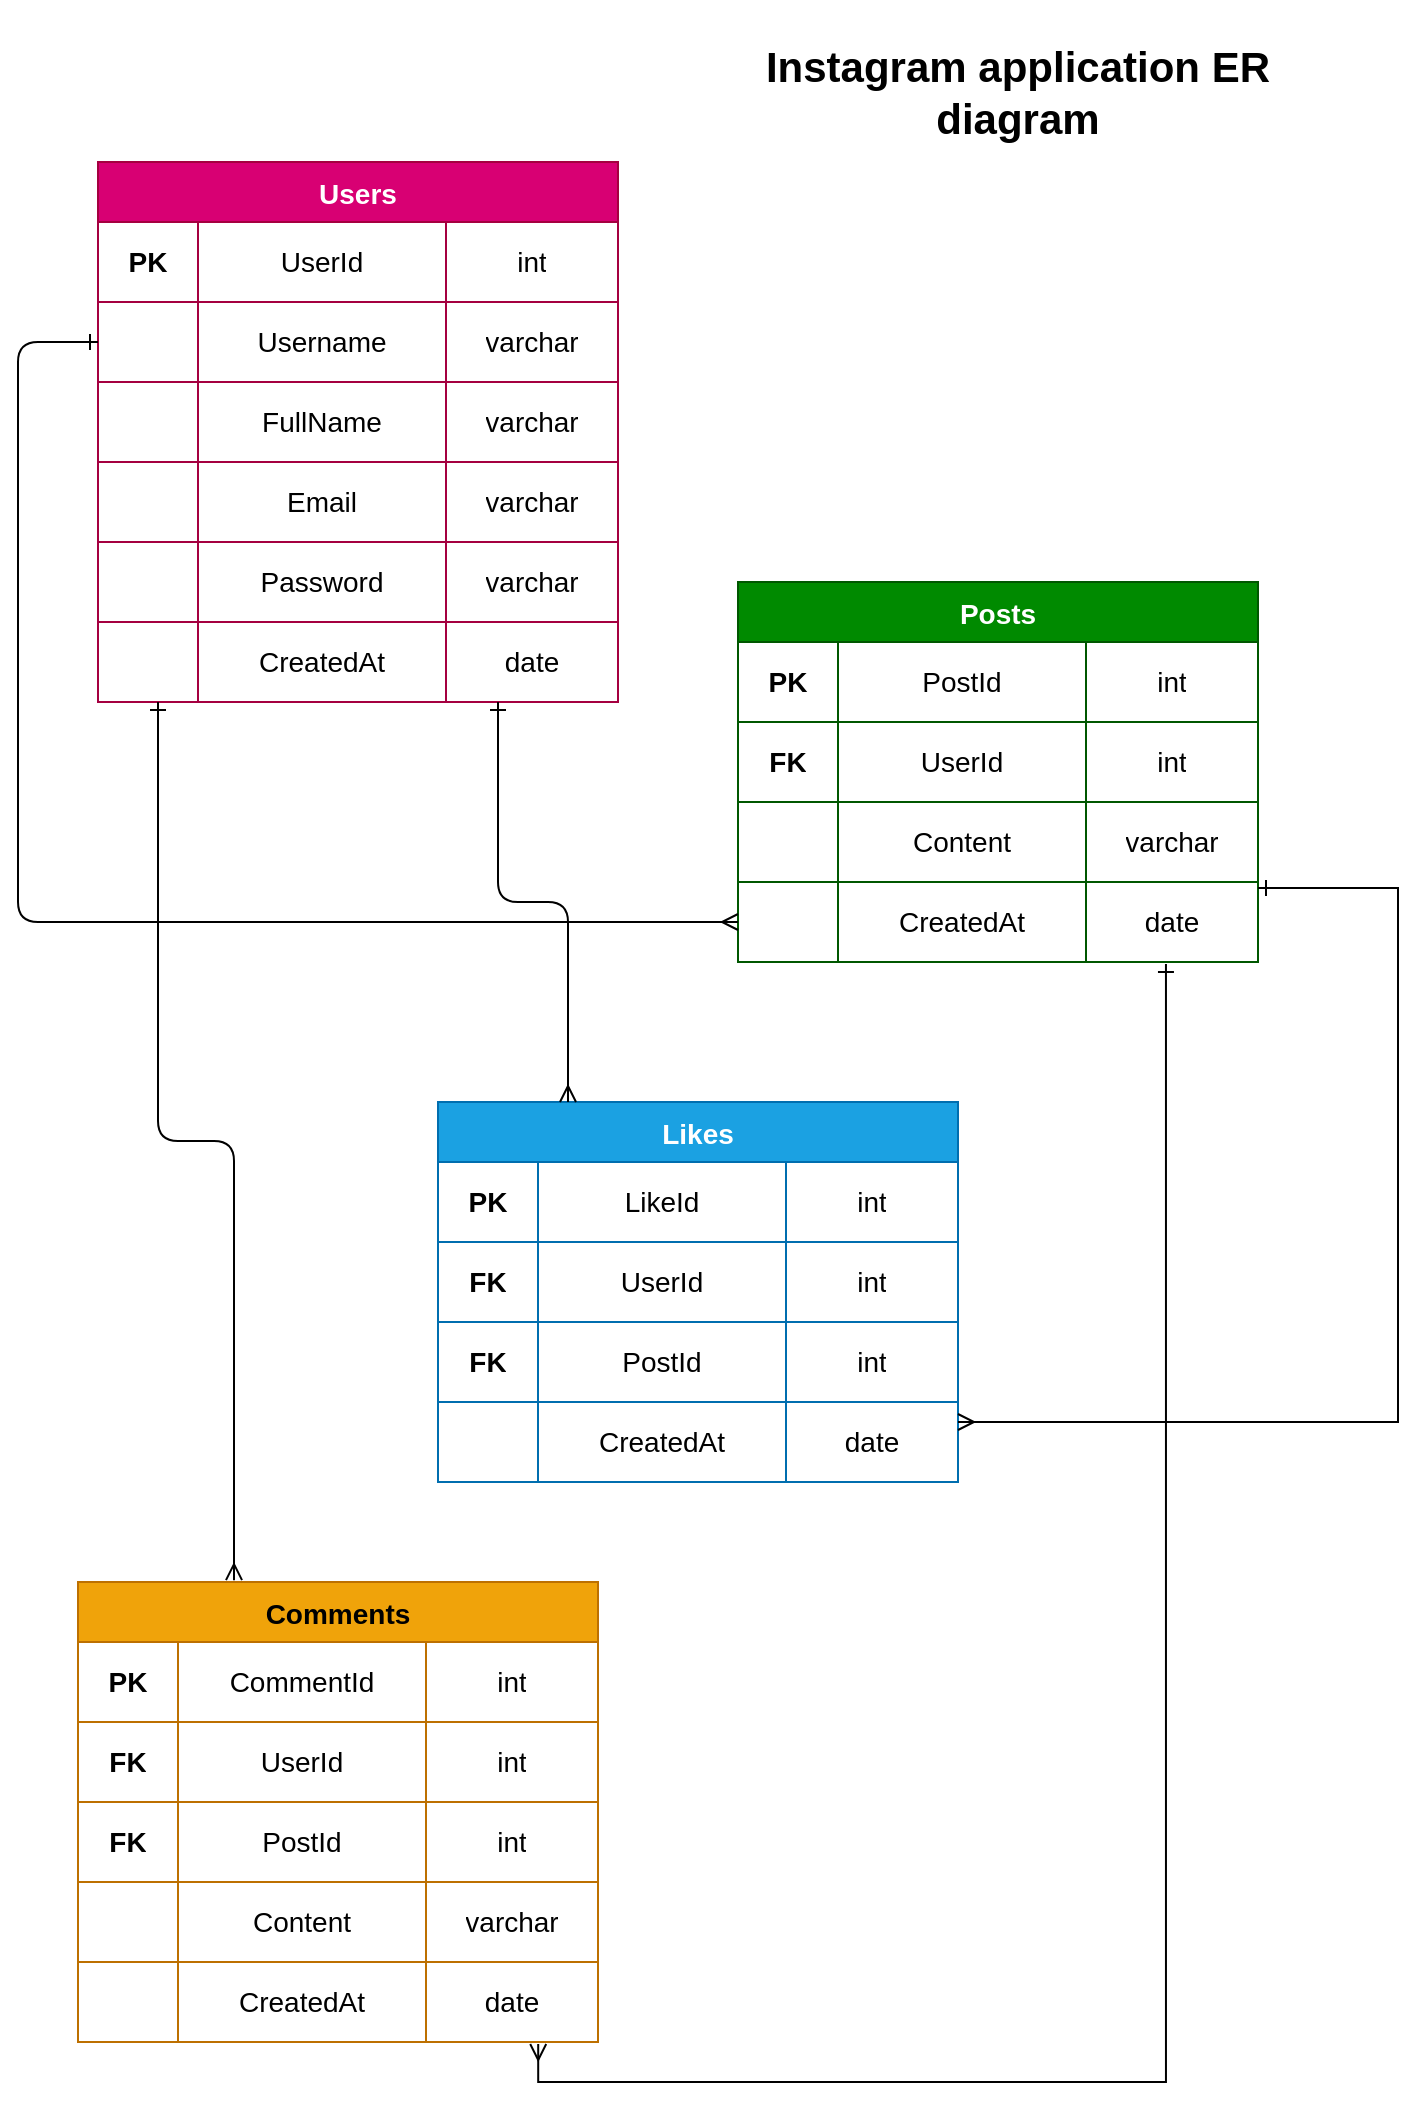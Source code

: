 <mxfile version="26.0.4">
  <diagram name="Page-1" id="4Q_3Aa5NBEJG-y1glvs3">
    <mxGraphModel dx="2074" dy="1078" grid="1" gridSize="10" guides="1" tooltips="1" connect="1" arrows="1" fold="1" page="1" pageScale="1" pageWidth="850" pageHeight="1100" math="0" shadow="0">
      <root>
        <mxCell id="0" />
        <mxCell id="1" parent="0" />
        <mxCell id="B08LlKFRKd5oIJiM5cSy-2" value="Users" style="shape=table;startSize=30;container=1;collapsible=0;childLayout=tableLayout;strokeColor=#A50040;fontSize=14;fontStyle=1;fillColor=#d80073;fontColor=#ffffff;" parent="1" vertex="1">
          <mxGeometry x="150" y="120" width="260" height="270" as="geometry" />
        </mxCell>
        <mxCell id="B08LlKFRKd5oIJiM5cSy-3" value="" style="shape=tableRow;horizontal=0;startSize=0;swimlaneHead=0;swimlaneBody=0;strokeColor=inherit;top=0;left=0;bottom=0;right=0;collapsible=0;dropTarget=0;fillColor=none;points=[[0,0.5],[1,0.5]];portConstraint=eastwest;fontSize=16;" parent="B08LlKFRKd5oIJiM5cSy-2" vertex="1">
          <mxGeometry y="30" width="260" height="40" as="geometry" />
        </mxCell>
        <mxCell id="B08LlKFRKd5oIJiM5cSy-4" value="PK" style="shape=partialRectangle;html=1;whiteSpace=wrap;connectable=0;strokeColor=inherit;overflow=hidden;fillColor=none;top=0;left=0;bottom=0;right=0;pointerEvents=1;fontSize=14;fontStyle=1" parent="B08LlKFRKd5oIJiM5cSy-3" vertex="1">
          <mxGeometry width="50" height="40" as="geometry">
            <mxRectangle width="50" height="40" as="alternateBounds" />
          </mxGeometry>
        </mxCell>
        <mxCell id="B08LlKFRKd5oIJiM5cSy-5" value="UserId" style="shape=partialRectangle;html=1;whiteSpace=wrap;connectable=0;strokeColor=inherit;overflow=hidden;fillColor=none;top=0;left=0;bottom=0;right=0;pointerEvents=1;fontSize=14;" parent="B08LlKFRKd5oIJiM5cSy-3" vertex="1">
          <mxGeometry x="50" width="124" height="40" as="geometry">
            <mxRectangle width="124" height="40" as="alternateBounds" />
          </mxGeometry>
        </mxCell>
        <mxCell id="B08LlKFRKd5oIJiM5cSy-6" value="int" style="shape=partialRectangle;html=1;whiteSpace=wrap;connectable=0;strokeColor=inherit;overflow=hidden;fillColor=none;top=0;left=0;bottom=0;right=0;pointerEvents=1;fontSize=14;" parent="B08LlKFRKd5oIJiM5cSy-3" vertex="1">
          <mxGeometry x="174" width="86" height="40" as="geometry">
            <mxRectangle width="86" height="40" as="alternateBounds" />
          </mxGeometry>
        </mxCell>
        <mxCell id="B08LlKFRKd5oIJiM5cSy-7" value="" style="shape=tableRow;horizontal=0;startSize=0;swimlaneHead=0;swimlaneBody=0;strokeColor=inherit;top=0;left=0;bottom=0;right=0;collapsible=0;dropTarget=0;fillColor=none;points=[[0,0.5],[1,0.5]];portConstraint=eastwest;fontSize=16;" parent="B08LlKFRKd5oIJiM5cSy-2" vertex="1">
          <mxGeometry y="70" width="260" height="40" as="geometry" />
        </mxCell>
        <mxCell id="B08LlKFRKd5oIJiM5cSy-8" value="" style="shape=partialRectangle;html=1;whiteSpace=wrap;connectable=0;strokeColor=inherit;overflow=hidden;fillColor=none;top=0;left=0;bottom=0;right=0;pointerEvents=1;fontSize=16;" parent="B08LlKFRKd5oIJiM5cSy-7" vertex="1">
          <mxGeometry width="50" height="40" as="geometry">
            <mxRectangle width="50" height="40" as="alternateBounds" />
          </mxGeometry>
        </mxCell>
        <mxCell id="B08LlKFRKd5oIJiM5cSy-9" value="Username" style="shape=partialRectangle;html=1;whiteSpace=wrap;connectable=0;strokeColor=inherit;overflow=hidden;fillColor=none;top=0;left=0;bottom=0;right=0;pointerEvents=1;fontSize=14;" parent="B08LlKFRKd5oIJiM5cSy-7" vertex="1">
          <mxGeometry x="50" width="124" height="40" as="geometry">
            <mxRectangle width="124" height="40" as="alternateBounds" />
          </mxGeometry>
        </mxCell>
        <mxCell id="B08LlKFRKd5oIJiM5cSy-10" value="varchar" style="shape=partialRectangle;html=1;whiteSpace=wrap;connectable=0;strokeColor=inherit;overflow=hidden;fillColor=none;top=0;left=0;bottom=0;right=0;pointerEvents=1;fontSize=14;" parent="B08LlKFRKd5oIJiM5cSy-7" vertex="1">
          <mxGeometry x="174" width="86" height="40" as="geometry">
            <mxRectangle width="86" height="40" as="alternateBounds" />
          </mxGeometry>
        </mxCell>
        <mxCell id="B08LlKFRKd5oIJiM5cSy-11" value="" style="shape=tableRow;horizontal=0;startSize=0;swimlaneHead=0;swimlaneBody=0;strokeColor=inherit;top=0;left=0;bottom=0;right=0;collapsible=0;dropTarget=0;fillColor=none;points=[[0,0.5],[1,0.5]];portConstraint=eastwest;fontSize=16;" parent="B08LlKFRKd5oIJiM5cSy-2" vertex="1">
          <mxGeometry y="110" width="260" height="40" as="geometry" />
        </mxCell>
        <mxCell id="B08LlKFRKd5oIJiM5cSy-12" value="" style="shape=partialRectangle;html=1;whiteSpace=wrap;connectable=0;strokeColor=inherit;overflow=hidden;fillColor=none;top=0;left=0;bottom=0;right=0;pointerEvents=1;fontSize=16;" parent="B08LlKFRKd5oIJiM5cSy-11" vertex="1">
          <mxGeometry width="50" height="40" as="geometry">
            <mxRectangle width="50" height="40" as="alternateBounds" />
          </mxGeometry>
        </mxCell>
        <mxCell id="B08LlKFRKd5oIJiM5cSy-13" value="FullName" style="shape=partialRectangle;html=1;whiteSpace=wrap;connectable=0;strokeColor=inherit;overflow=hidden;fillColor=none;top=0;left=0;bottom=0;right=0;pointerEvents=1;fontSize=14;" parent="B08LlKFRKd5oIJiM5cSy-11" vertex="1">
          <mxGeometry x="50" width="124" height="40" as="geometry">
            <mxRectangle width="124" height="40" as="alternateBounds" />
          </mxGeometry>
        </mxCell>
        <mxCell id="B08LlKFRKd5oIJiM5cSy-14" value="varchar" style="shape=partialRectangle;html=1;whiteSpace=wrap;connectable=0;strokeColor=inherit;overflow=hidden;fillColor=none;top=0;left=0;bottom=0;right=0;pointerEvents=1;fontSize=14;" parent="B08LlKFRKd5oIJiM5cSy-11" vertex="1">
          <mxGeometry x="174" width="86" height="40" as="geometry">
            <mxRectangle width="86" height="40" as="alternateBounds" />
          </mxGeometry>
        </mxCell>
        <mxCell id="zd9VvQjgRU6MTUHQCWl1-18" style="shape=tableRow;horizontal=0;startSize=0;swimlaneHead=0;swimlaneBody=0;strokeColor=inherit;top=0;left=0;bottom=0;right=0;collapsible=0;dropTarget=0;fillColor=none;points=[[0,0.5],[1,0.5]];portConstraint=eastwest;fontSize=16;" vertex="1" parent="B08LlKFRKd5oIJiM5cSy-2">
          <mxGeometry y="150" width="260" height="40" as="geometry" />
        </mxCell>
        <mxCell id="zd9VvQjgRU6MTUHQCWl1-19" style="shape=partialRectangle;html=1;whiteSpace=wrap;connectable=0;strokeColor=inherit;overflow=hidden;fillColor=none;top=0;left=0;bottom=0;right=0;pointerEvents=1;fontSize=16;" vertex="1" parent="zd9VvQjgRU6MTUHQCWl1-18">
          <mxGeometry width="50" height="40" as="geometry">
            <mxRectangle width="50" height="40" as="alternateBounds" />
          </mxGeometry>
        </mxCell>
        <mxCell id="zd9VvQjgRU6MTUHQCWl1-20" value="Email" style="shape=partialRectangle;html=1;whiteSpace=wrap;connectable=0;strokeColor=inherit;overflow=hidden;fillColor=none;top=0;left=0;bottom=0;right=0;pointerEvents=1;fontSize=14;" vertex="1" parent="zd9VvQjgRU6MTUHQCWl1-18">
          <mxGeometry x="50" width="124" height="40" as="geometry">
            <mxRectangle width="124" height="40" as="alternateBounds" />
          </mxGeometry>
        </mxCell>
        <mxCell id="zd9VvQjgRU6MTUHQCWl1-21" value="varchar" style="shape=partialRectangle;html=1;whiteSpace=wrap;connectable=0;strokeColor=inherit;overflow=hidden;fillColor=none;top=0;left=0;bottom=0;right=0;pointerEvents=1;fontSize=14;" vertex="1" parent="zd9VvQjgRU6MTUHQCWl1-18">
          <mxGeometry x="174" width="86" height="40" as="geometry">
            <mxRectangle width="86" height="40" as="alternateBounds" />
          </mxGeometry>
        </mxCell>
        <mxCell id="zd9VvQjgRU6MTUHQCWl1-22" style="shape=tableRow;horizontal=0;startSize=0;swimlaneHead=0;swimlaneBody=0;strokeColor=inherit;top=0;left=0;bottom=0;right=0;collapsible=0;dropTarget=0;fillColor=none;points=[[0,0.5],[1,0.5]];portConstraint=eastwest;fontSize=16;" vertex="1" parent="B08LlKFRKd5oIJiM5cSy-2">
          <mxGeometry y="190" width="260" height="40" as="geometry" />
        </mxCell>
        <mxCell id="zd9VvQjgRU6MTUHQCWl1-23" style="shape=partialRectangle;html=1;whiteSpace=wrap;connectable=0;strokeColor=inherit;overflow=hidden;fillColor=none;top=0;left=0;bottom=0;right=0;pointerEvents=1;fontSize=16;" vertex="1" parent="zd9VvQjgRU6MTUHQCWl1-22">
          <mxGeometry width="50" height="40" as="geometry">
            <mxRectangle width="50" height="40" as="alternateBounds" />
          </mxGeometry>
        </mxCell>
        <mxCell id="zd9VvQjgRU6MTUHQCWl1-24" value="Password" style="shape=partialRectangle;html=1;whiteSpace=wrap;connectable=0;strokeColor=inherit;overflow=hidden;fillColor=none;top=0;left=0;bottom=0;right=0;pointerEvents=1;fontSize=14;" vertex="1" parent="zd9VvQjgRU6MTUHQCWl1-22">
          <mxGeometry x="50" width="124" height="40" as="geometry">
            <mxRectangle width="124" height="40" as="alternateBounds" />
          </mxGeometry>
        </mxCell>
        <mxCell id="zd9VvQjgRU6MTUHQCWl1-25" value="varchar" style="shape=partialRectangle;html=1;whiteSpace=wrap;connectable=0;strokeColor=inherit;overflow=hidden;fillColor=none;top=0;left=0;bottom=0;right=0;pointerEvents=1;fontSize=14;" vertex="1" parent="zd9VvQjgRU6MTUHQCWl1-22">
          <mxGeometry x="174" width="86" height="40" as="geometry">
            <mxRectangle width="86" height="40" as="alternateBounds" />
          </mxGeometry>
        </mxCell>
        <mxCell id="zd9VvQjgRU6MTUHQCWl1-35" style="shape=tableRow;horizontal=0;startSize=0;swimlaneHead=0;swimlaneBody=0;strokeColor=inherit;top=0;left=0;bottom=0;right=0;collapsible=0;dropTarget=0;fillColor=none;points=[[0,0.5],[1,0.5]];portConstraint=eastwest;fontSize=16;" vertex="1" parent="B08LlKFRKd5oIJiM5cSy-2">
          <mxGeometry y="230" width="260" height="40" as="geometry" />
        </mxCell>
        <mxCell id="zd9VvQjgRU6MTUHQCWl1-36" value="" style="shape=partialRectangle;html=1;whiteSpace=wrap;connectable=0;strokeColor=inherit;overflow=hidden;fillColor=none;top=0;left=0;bottom=0;right=0;pointerEvents=1;fontSize=16;" vertex="1" parent="zd9VvQjgRU6MTUHQCWl1-35">
          <mxGeometry width="50" height="40" as="geometry">
            <mxRectangle width="50" height="40" as="alternateBounds" />
          </mxGeometry>
        </mxCell>
        <mxCell id="zd9VvQjgRU6MTUHQCWl1-37" value="CreatedAt" style="shape=partialRectangle;html=1;whiteSpace=wrap;connectable=0;strokeColor=inherit;overflow=hidden;fillColor=none;top=0;left=0;bottom=0;right=0;pointerEvents=1;fontSize=14;" vertex="1" parent="zd9VvQjgRU6MTUHQCWl1-35">
          <mxGeometry x="50" width="124" height="40" as="geometry">
            <mxRectangle width="124" height="40" as="alternateBounds" />
          </mxGeometry>
        </mxCell>
        <mxCell id="zd9VvQjgRU6MTUHQCWl1-38" value="date" style="shape=partialRectangle;html=1;whiteSpace=wrap;connectable=0;strokeColor=inherit;overflow=hidden;fillColor=none;top=0;left=0;bottom=0;right=0;pointerEvents=1;fontSize=14;" vertex="1" parent="zd9VvQjgRU6MTUHQCWl1-35">
          <mxGeometry x="174" width="86" height="40" as="geometry">
            <mxRectangle width="86" height="40" as="alternateBounds" />
          </mxGeometry>
        </mxCell>
        <mxCell id="B08LlKFRKd5oIJiM5cSy-15" value="Posts" style="shape=table;startSize=30;container=1;collapsible=0;childLayout=tableLayout;strokeColor=#005700;fontSize=14;fontStyle=1;fillColor=#008a00;fontColor=#ffffff;" parent="1" vertex="1">
          <mxGeometry x="470" y="330" width="260" height="190" as="geometry" />
        </mxCell>
        <mxCell id="B08LlKFRKd5oIJiM5cSy-16" value="" style="shape=tableRow;horizontal=0;startSize=0;swimlaneHead=0;swimlaneBody=0;strokeColor=inherit;top=0;left=0;bottom=0;right=0;collapsible=0;dropTarget=0;fillColor=none;points=[[0,0.5],[1,0.5]];portConstraint=eastwest;fontSize=16;" parent="B08LlKFRKd5oIJiM5cSy-15" vertex="1">
          <mxGeometry y="30" width="260" height="40" as="geometry" />
        </mxCell>
        <mxCell id="B08LlKFRKd5oIJiM5cSy-17" value="PK" style="shape=partialRectangle;html=1;whiteSpace=wrap;connectable=0;strokeColor=inherit;overflow=hidden;fillColor=none;top=0;left=0;bottom=0;right=0;pointerEvents=1;fontSize=14;fontStyle=1" parent="B08LlKFRKd5oIJiM5cSy-16" vertex="1">
          <mxGeometry width="50" height="40" as="geometry">
            <mxRectangle width="50" height="40" as="alternateBounds" />
          </mxGeometry>
        </mxCell>
        <mxCell id="B08LlKFRKd5oIJiM5cSy-18" value="PostId" style="shape=partialRectangle;html=1;whiteSpace=wrap;connectable=0;strokeColor=inherit;overflow=hidden;fillColor=none;top=0;left=0;bottom=0;right=0;pointerEvents=1;fontSize=14;" parent="B08LlKFRKd5oIJiM5cSy-16" vertex="1">
          <mxGeometry x="50" width="124" height="40" as="geometry">
            <mxRectangle width="124" height="40" as="alternateBounds" />
          </mxGeometry>
        </mxCell>
        <mxCell id="B08LlKFRKd5oIJiM5cSy-19" value="int" style="shape=partialRectangle;html=1;whiteSpace=wrap;connectable=0;strokeColor=inherit;overflow=hidden;fillColor=none;top=0;left=0;bottom=0;right=0;pointerEvents=1;fontSize=14;" parent="B08LlKFRKd5oIJiM5cSy-16" vertex="1">
          <mxGeometry x="174" width="86" height="40" as="geometry">
            <mxRectangle width="86" height="40" as="alternateBounds" />
          </mxGeometry>
        </mxCell>
        <mxCell id="B08LlKFRKd5oIJiM5cSy-20" value="" style="shape=tableRow;horizontal=0;startSize=0;swimlaneHead=0;swimlaneBody=0;strokeColor=inherit;top=0;left=0;bottom=0;right=0;collapsible=0;dropTarget=0;fillColor=none;points=[[0,0.5],[1,0.5]];portConstraint=eastwest;fontSize=16;" parent="B08LlKFRKd5oIJiM5cSy-15" vertex="1">
          <mxGeometry y="70" width="260" height="40" as="geometry" />
        </mxCell>
        <mxCell id="B08LlKFRKd5oIJiM5cSy-21" value="FK" style="shape=partialRectangle;html=1;whiteSpace=wrap;connectable=0;strokeColor=inherit;overflow=hidden;fillColor=none;top=0;left=0;bottom=0;right=0;pointerEvents=1;fontSize=14;fontStyle=1" parent="B08LlKFRKd5oIJiM5cSy-20" vertex="1">
          <mxGeometry width="50" height="40" as="geometry">
            <mxRectangle width="50" height="40" as="alternateBounds" />
          </mxGeometry>
        </mxCell>
        <mxCell id="B08LlKFRKd5oIJiM5cSy-22" value="UserId" style="shape=partialRectangle;html=1;whiteSpace=wrap;connectable=0;strokeColor=inherit;overflow=hidden;fillColor=none;top=0;left=0;bottom=0;right=0;pointerEvents=1;fontSize=14;" parent="B08LlKFRKd5oIJiM5cSy-20" vertex="1">
          <mxGeometry x="50" width="124" height="40" as="geometry">
            <mxRectangle width="124" height="40" as="alternateBounds" />
          </mxGeometry>
        </mxCell>
        <mxCell id="B08LlKFRKd5oIJiM5cSy-23" value="int" style="shape=partialRectangle;html=1;whiteSpace=wrap;connectable=0;strokeColor=inherit;overflow=hidden;fillColor=none;top=0;left=0;bottom=0;right=0;pointerEvents=1;fontSize=14;" parent="B08LlKFRKd5oIJiM5cSy-20" vertex="1">
          <mxGeometry x="174" width="86" height="40" as="geometry">
            <mxRectangle width="86" height="40" as="alternateBounds" />
          </mxGeometry>
        </mxCell>
        <mxCell id="B08LlKFRKd5oIJiM5cSy-24" value="" style="shape=tableRow;horizontal=0;startSize=0;swimlaneHead=0;swimlaneBody=0;strokeColor=inherit;top=0;left=0;bottom=0;right=0;collapsible=0;dropTarget=0;fillColor=none;points=[[0,0.5],[1,0.5]];portConstraint=eastwest;fontSize=16;" parent="B08LlKFRKd5oIJiM5cSy-15" vertex="1">
          <mxGeometry y="110" width="260" height="40" as="geometry" />
        </mxCell>
        <mxCell id="B08LlKFRKd5oIJiM5cSy-25" value="" style="shape=partialRectangle;html=1;whiteSpace=wrap;connectable=0;strokeColor=inherit;overflow=hidden;fillColor=none;top=0;left=0;bottom=0;right=0;pointerEvents=1;fontSize=16;" parent="B08LlKFRKd5oIJiM5cSy-24" vertex="1">
          <mxGeometry width="50" height="40" as="geometry">
            <mxRectangle width="50" height="40" as="alternateBounds" />
          </mxGeometry>
        </mxCell>
        <mxCell id="B08LlKFRKd5oIJiM5cSy-26" value="Content" style="shape=partialRectangle;html=1;whiteSpace=wrap;connectable=0;strokeColor=inherit;overflow=hidden;fillColor=none;top=0;left=0;bottom=0;right=0;pointerEvents=1;fontSize=14;" parent="B08LlKFRKd5oIJiM5cSy-24" vertex="1">
          <mxGeometry x="50" width="124" height="40" as="geometry">
            <mxRectangle width="124" height="40" as="alternateBounds" />
          </mxGeometry>
        </mxCell>
        <mxCell id="B08LlKFRKd5oIJiM5cSy-27" value="varchar" style="shape=partialRectangle;html=1;whiteSpace=wrap;connectable=0;strokeColor=inherit;overflow=hidden;fillColor=none;top=0;left=0;bottom=0;right=0;pointerEvents=1;fontSize=14;" parent="B08LlKFRKd5oIJiM5cSy-24" vertex="1">
          <mxGeometry x="174" width="86" height="40" as="geometry">
            <mxRectangle width="86" height="40" as="alternateBounds" />
          </mxGeometry>
        </mxCell>
        <mxCell id="B08LlKFRKd5oIJiM5cSy-28" style="shape=tableRow;horizontal=0;startSize=0;swimlaneHead=0;swimlaneBody=0;strokeColor=inherit;top=0;left=0;bottom=0;right=0;collapsible=0;dropTarget=0;fillColor=none;points=[[0,0.5],[1,0.5]];portConstraint=eastwest;fontSize=16;" parent="B08LlKFRKd5oIJiM5cSy-15" vertex="1">
          <mxGeometry y="150" width="260" height="40" as="geometry" />
        </mxCell>
        <mxCell id="B08LlKFRKd5oIJiM5cSy-29" value="" style="shape=partialRectangle;html=1;whiteSpace=wrap;connectable=0;strokeColor=inherit;overflow=hidden;fillColor=none;top=0;left=0;bottom=0;right=0;pointerEvents=1;fontSize=14;fontStyle=1" parent="B08LlKFRKd5oIJiM5cSy-28" vertex="1">
          <mxGeometry width="50" height="40" as="geometry">
            <mxRectangle width="50" height="40" as="alternateBounds" />
          </mxGeometry>
        </mxCell>
        <mxCell id="B08LlKFRKd5oIJiM5cSy-30" value="CreatedAt" style="shape=partialRectangle;html=1;whiteSpace=wrap;connectable=0;strokeColor=inherit;overflow=hidden;fillColor=none;top=0;left=0;bottom=0;right=0;pointerEvents=1;fontSize=14;" parent="B08LlKFRKd5oIJiM5cSy-28" vertex="1">
          <mxGeometry x="50" width="124" height="40" as="geometry">
            <mxRectangle width="124" height="40" as="alternateBounds" />
          </mxGeometry>
        </mxCell>
        <mxCell id="B08LlKFRKd5oIJiM5cSy-31" value="date" style="shape=partialRectangle;html=1;whiteSpace=wrap;connectable=0;strokeColor=inherit;overflow=hidden;fillColor=none;top=0;left=0;bottom=0;right=0;pointerEvents=1;fontSize=14;" parent="B08LlKFRKd5oIJiM5cSy-28" vertex="1">
          <mxGeometry x="174" width="86" height="40" as="geometry">
            <mxRectangle width="86" height="40" as="alternateBounds" />
          </mxGeometry>
        </mxCell>
        <mxCell id="B08LlKFRKd5oIJiM5cSy-53" value="" style="endArrow=ERmany;startArrow=ERone;endFill=0;startFill=0;entryX=0;entryY=0.5;entryDx=0;entryDy=0;edgeStyle=elbowEdgeStyle;exitX=0;exitY=0.5;exitDx=0;exitDy=0;" parent="1" source="B08LlKFRKd5oIJiM5cSy-7" target="B08LlKFRKd5oIJiM5cSy-28" edge="1">
          <mxGeometry width="100" height="100" relative="1" as="geometry">
            <mxPoint x="70" y="195" as="sourcePoint" />
            <mxPoint x="340" y="505" as="targetPoint" />
            <Array as="points">
              <mxPoint x="110" y="425" />
            </Array>
          </mxGeometry>
        </mxCell>
        <mxCell id="B08LlKFRKd5oIJiM5cSy-54" value="Instagram application ER diagram" style="shape=partialRectangle;html=1;whiteSpace=wrap;connectable=0;strokeColor=inherit;overflow=hidden;fillColor=none;top=0;left=0;bottom=0;right=0;pointerEvents=1;fontSize=21;fontStyle=1" parent="1" vertex="1">
          <mxGeometry x="440" y="40" width="340" height="90" as="geometry">
            <mxRectangle width="124" height="40" as="alternateBounds" />
          </mxGeometry>
        </mxCell>
        <mxCell id="B08LlKFRKd5oIJiM5cSy-95" value="Likes" style="shape=table;startSize=30;container=1;collapsible=0;childLayout=tableLayout;strokeColor=#006EAF;fontSize=14;fontStyle=1;fillColor=#1ba1e2;fontColor=#ffffff;" parent="1" vertex="1">
          <mxGeometry x="320" y="590" width="260" height="190" as="geometry" />
        </mxCell>
        <mxCell id="B08LlKFRKd5oIJiM5cSy-96" value="" style="shape=tableRow;horizontal=0;startSize=0;swimlaneHead=0;swimlaneBody=0;strokeColor=inherit;top=0;left=0;bottom=0;right=0;collapsible=0;dropTarget=0;fillColor=none;points=[[0,0.5],[1,0.5]];portConstraint=eastwest;fontSize=16;" parent="B08LlKFRKd5oIJiM5cSy-95" vertex="1">
          <mxGeometry y="30" width="260" height="40" as="geometry" />
        </mxCell>
        <mxCell id="B08LlKFRKd5oIJiM5cSy-97" value="PK" style="shape=partialRectangle;html=1;whiteSpace=wrap;connectable=0;strokeColor=inherit;overflow=hidden;fillColor=none;top=0;left=0;bottom=0;right=0;pointerEvents=1;fontSize=14;fontStyle=1" parent="B08LlKFRKd5oIJiM5cSy-96" vertex="1">
          <mxGeometry width="50" height="40" as="geometry">
            <mxRectangle width="50" height="40" as="alternateBounds" />
          </mxGeometry>
        </mxCell>
        <mxCell id="B08LlKFRKd5oIJiM5cSy-98" value="LikeId" style="shape=partialRectangle;html=1;whiteSpace=wrap;connectable=0;strokeColor=inherit;overflow=hidden;fillColor=none;top=0;left=0;bottom=0;right=0;pointerEvents=1;fontSize=14;" parent="B08LlKFRKd5oIJiM5cSy-96" vertex="1">
          <mxGeometry x="50" width="124" height="40" as="geometry">
            <mxRectangle width="124" height="40" as="alternateBounds" />
          </mxGeometry>
        </mxCell>
        <mxCell id="B08LlKFRKd5oIJiM5cSy-99" value="int" style="shape=partialRectangle;html=1;whiteSpace=wrap;connectable=0;strokeColor=inherit;overflow=hidden;fillColor=none;top=0;left=0;bottom=0;right=0;pointerEvents=1;fontSize=14;" parent="B08LlKFRKd5oIJiM5cSy-96" vertex="1">
          <mxGeometry x="174" width="86" height="40" as="geometry">
            <mxRectangle width="86" height="40" as="alternateBounds" />
          </mxGeometry>
        </mxCell>
        <mxCell id="B08LlKFRKd5oIJiM5cSy-100" value="" style="shape=tableRow;horizontal=0;startSize=0;swimlaneHead=0;swimlaneBody=0;strokeColor=inherit;top=0;left=0;bottom=0;right=0;collapsible=0;dropTarget=0;fillColor=none;points=[[0,0.5],[1,0.5]];portConstraint=eastwest;fontSize=16;" parent="B08LlKFRKd5oIJiM5cSy-95" vertex="1">
          <mxGeometry y="70" width="260" height="40" as="geometry" />
        </mxCell>
        <mxCell id="B08LlKFRKd5oIJiM5cSy-101" value="FK" style="shape=partialRectangle;html=1;whiteSpace=wrap;connectable=0;strokeColor=inherit;overflow=hidden;fillColor=none;top=0;left=0;bottom=0;right=0;pointerEvents=1;fontSize=14;fontStyle=1" parent="B08LlKFRKd5oIJiM5cSy-100" vertex="1">
          <mxGeometry width="50" height="40" as="geometry">
            <mxRectangle width="50" height="40" as="alternateBounds" />
          </mxGeometry>
        </mxCell>
        <mxCell id="B08LlKFRKd5oIJiM5cSy-102" value="UserId" style="shape=partialRectangle;html=1;whiteSpace=wrap;connectable=0;strokeColor=inherit;overflow=hidden;fillColor=none;top=0;left=0;bottom=0;right=0;pointerEvents=1;fontSize=14;" parent="B08LlKFRKd5oIJiM5cSy-100" vertex="1">
          <mxGeometry x="50" width="124" height="40" as="geometry">
            <mxRectangle width="124" height="40" as="alternateBounds" />
          </mxGeometry>
        </mxCell>
        <mxCell id="B08LlKFRKd5oIJiM5cSy-103" value="int" style="shape=partialRectangle;html=1;whiteSpace=wrap;connectable=0;strokeColor=inherit;overflow=hidden;fillColor=none;top=0;left=0;bottom=0;right=0;pointerEvents=1;fontSize=14;" parent="B08LlKFRKd5oIJiM5cSy-100" vertex="1">
          <mxGeometry x="174" width="86" height="40" as="geometry">
            <mxRectangle width="86" height="40" as="alternateBounds" />
          </mxGeometry>
        </mxCell>
        <mxCell id="B08LlKFRKd5oIJiM5cSy-104" value="" style="shape=tableRow;horizontal=0;startSize=0;swimlaneHead=0;swimlaneBody=0;strokeColor=inherit;top=0;left=0;bottom=0;right=0;collapsible=0;dropTarget=0;fillColor=none;points=[[0,0.5],[1,0.5]];portConstraint=eastwest;fontSize=16;" parent="B08LlKFRKd5oIJiM5cSy-95" vertex="1">
          <mxGeometry y="110" width="260" height="40" as="geometry" />
        </mxCell>
        <mxCell id="B08LlKFRKd5oIJiM5cSy-105" value="FK" style="shape=partialRectangle;html=1;whiteSpace=wrap;connectable=0;strokeColor=inherit;overflow=hidden;fillColor=none;top=0;left=0;bottom=0;right=0;pointerEvents=1;fontSize=14;fontStyle=1" parent="B08LlKFRKd5oIJiM5cSy-104" vertex="1">
          <mxGeometry width="50" height="40" as="geometry">
            <mxRectangle width="50" height="40" as="alternateBounds" />
          </mxGeometry>
        </mxCell>
        <mxCell id="B08LlKFRKd5oIJiM5cSy-106" value="PostId" style="shape=partialRectangle;html=1;whiteSpace=wrap;connectable=0;strokeColor=inherit;overflow=hidden;fillColor=none;top=0;left=0;bottom=0;right=0;pointerEvents=1;fontSize=14;" parent="B08LlKFRKd5oIJiM5cSy-104" vertex="1">
          <mxGeometry x="50" width="124" height="40" as="geometry">
            <mxRectangle width="124" height="40" as="alternateBounds" />
          </mxGeometry>
        </mxCell>
        <mxCell id="B08LlKFRKd5oIJiM5cSy-107" value="int" style="shape=partialRectangle;html=1;whiteSpace=wrap;connectable=0;strokeColor=inherit;overflow=hidden;fillColor=none;top=0;left=0;bottom=0;right=0;pointerEvents=1;fontSize=14;" parent="B08LlKFRKd5oIJiM5cSy-104" vertex="1">
          <mxGeometry x="174" width="86" height="40" as="geometry">
            <mxRectangle width="86" height="40" as="alternateBounds" />
          </mxGeometry>
        </mxCell>
        <mxCell id="B08LlKFRKd5oIJiM5cSy-108" style="shape=tableRow;horizontal=0;startSize=0;swimlaneHead=0;swimlaneBody=0;strokeColor=inherit;top=0;left=0;bottom=0;right=0;collapsible=0;dropTarget=0;fillColor=none;points=[[0,0.5],[1,0.5]];portConstraint=eastwest;fontSize=16;" parent="B08LlKFRKd5oIJiM5cSy-95" vertex="1">
          <mxGeometry y="150" width="260" height="40" as="geometry" />
        </mxCell>
        <mxCell id="B08LlKFRKd5oIJiM5cSy-109" value="" style="shape=partialRectangle;html=1;whiteSpace=wrap;connectable=0;strokeColor=inherit;overflow=hidden;fillColor=none;top=0;left=0;bottom=0;right=0;pointerEvents=1;fontSize=14;fontStyle=1" parent="B08LlKFRKd5oIJiM5cSy-108" vertex="1">
          <mxGeometry width="50" height="40" as="geometry">
            <mxRectangle width="50" height="40" as="alternateBounds" />
          </mxGeometry>
        </mxCell>
        <mxCell id="B08LlKFRKd5oIJiM5cSy-110" value="CreatedAt" style="shape=partialRectangle;html=1;whiteSpace=wrap;connectable=0;strokeColor=inherit;overflow=hidden;fillColor=none;top=0;left=0;bottom=0;right=0;pointerEvents=1;fontSize=14;" parent="B08LlKFRKd5oIJiM5cSy-108" vertex="1">
          <mxGeometry x="50" width="124" height="40" as="geometry">
            <mxRectangle width="124" height="40" as="alternateBounds" />
          </mxGeometry>
        </mxCell>
        <mxCell id="B08LlKFRKd5oIJiM5cSy-111" value="date" style="shape=partialRectangle;html=1;whiteSpace=wrap;connectable=0;strokeColor=inherit;overflow=hidden;fillColor=none;top=0;left=0;bottom=0;right=0;pointerEvents=1;fontSize=14;" parent="B08LlKFRKd5oIJiM5cSy-108" vertex="1">
          <mxGeometry x="174" width="86" height="40" as="geometry">
            <mxRectangle width="86" height="40" as="alternateBounds" />
          </mxGeometry>
        </mxCell>
        <mxCell id="B08LlKFRKd5oIJiM5cSy-113" value="" style="edgeStyle=elbowEdgeStyle;orthogonalLoop=1;jettySize=auto;html=1;rounded=0;exitX=1;exitY=0.25;exitDx=0;exitDy=0;exitPerimeter=0;startArrow=ERmany;startFill=0;endArrow=ERone;endFill=0;entryX=1;entryY=0.075;entryDx=0;entryDy=0;entryPerimeter=0;" parent="1" source="B08LlKFRKd5oIJiM5cSy-108" target="B08LlKFRKd5oIJiM5cSy-28" edge="1">
          <mxGeometry width="80" relative="1" as="geometry">
            <mxPoint x="650" y="754" as="sourcePoint" />
            <mxPoint x="750" y="480" as="targetPoint" />
            <Array as="points">
              <mxPoint x="800" y="610" />
            </Array>
          </mxGeometry>
        </mxCell>
        <mxCell id="zd9VvQjgRU6MTUHQCWl1-1" value="Comments" style="shape=table;startSize=30;container=1;collapsible=0;childLayout=tableLayout;strokeColor=#BD7000;fontSize=14;fontStyle=1;fillColor=#f0a30a;fontColor=#000000;" vertex="1" parent="1">
          <mxGeometry x="140" y="830" width="260" height="230" as="geometry" />
        </mxCell>
        <mxCell id="zd9VvQjgRU6MTUHQCWl1-2" value="" style="shape=tableRow;horizontal=0;startSize=0;swimlaneHead=0;swimlaneBody=0;strokeColor=inherit;top=0;left=0;bottom=0;right=0;collapsible=0;dropTarget=0;fillColor=none;points=[[0,0.5],[1,0.5]];portConstraint=eastwest;fontSize=16;" vertex="1" parent="zd9VvQjgRU6MTUHQCWl1-1">
          <mxGeometry y="30" width="260" height="40" as="geometry" />
        </mxCell>
        <mxCell id="zd9VvQjgRU6MTUHQCWl1-3" value="PK" style="shape=partialRectangle;html=1;whiteSpace=wrap;connectable=0;strokeColor=inherit;overflow=hidden;fillColor=none;top=0;left=0;bottom=0;right=0;pointerEvents=1;fontSize=14;fontStyle=1" vertex="1" parent="zd9VvQjgRU6MTUHQCWl1-2">
          <mxGeometry width="50" height="40" as="geometry">
            <mxRectangle width="50" height="40" as="alternateBounds" />
          </mxGeometry>
        </mxCell>
        <mxCell id="zd9VvQjgRU6MTUHQCWl1-4" value="CommentId" style="shape=partialRectangle;html=1;whiteSpace=wrap;connectable=0;strokeColor=inherit;overflow=hidden;fillColor=none;top=0;left=0;bottom=0;right=0;pointerEvents=1;fontSize=14;" vertex="1" parent="zd9VvQjgRU6MTUHQCWl1-2">
          <mxGeometry x="50" width="124" height="40" as="geometry">
            <mxRectangle width="124" height="40" as="alternateBounds" />
          </mxGeometry>
        </mxCell>
        <mxCell id="zd9VvQjgRU6MTUHQCWl1-5" value="int" style="shape=partialRectangle;html=1;whiteSpace=wrap;connectable=0;strokeColor=inherit;overflow=hidden;fillColor=none;top=0;left=0;bottom=0;right=0;pointerEvents=1;fontSize=14;" vertex="1" parent="zd9VvQjgRU6MTUHQCWl1-2">
          <mxGeometry x="174" width="86" height="40" as="geometry">
            <mxRectangle width="86" height="40" as="alternateBounds" />
          </mxGeometry>
        </mxCell>
        <mxCell id="zd9VvQjgRU6MTUHQCWl1-6" value="" style="shape=tableRow;horizontal=0;startSize=0;swimlaneHead=0;swimlaneBody=0;strokeColor=inherit;top=0;left=0;bottom=0;right=0;collapsible=0;dropTarget=0;fillColor=none;points=[[0,0.5],[1,0.5]];portConstraint=eastwest;fontSize=16;" vertex="1" parent="zd9VvQjgRU6MTUHQCWl1-1">
          <mxGeometry y="70" width="260" height="40" as="geometry" />
        </mxCell>
        <mxCell id="zd9VvQjgRU6MTUHQCWl1-7" value="FK" style="shape=partialRectangle;html=1;whiteSpace=wrap;connectable=0;strokeColor=inherit;overflow=hidden;fillColor=none;top=0;left=0;bottom=0;right=0;pointerEvents=1;fontSize=14;fontStyle=1" vertex="1" parent="zd9VvQjgRU6MTUHQCWl1-6">
          <mxGeometry width="50" height="40" as="geometry">
            <mxRectangle width="50" height="40" as="alternateBounds" />
          </mxGeometry>
        </mxCell>
        <mxCell id="zd9VvQjgRU6MTUHQCWl1-8" value="UserId" style="shape=partialRectangle;html=1;whiteSpace=wrap;connectable=0;strokeColor=inherit;overflow=hidden;fillColor=none;top=0;left=0;bottom=0;right=0;pointerEvents=1;fontSize=14;" vertex="1" parent="zd9VvQjgRU6MTUHQCWl1-6">
          <mxGeometry x="50" width="124" height="40" as="geometry">
            <mxRectangle width="124" height="40" as="alternateBounds" />
          </mxGeometry>
        </mxCell>
        <mxCell id="zd9VvQjgRU6MTUHQCWl1-9" value="int" style="shape=partialRectangle;html=1;whiteSpace=wrap;connectable=0;strokeColor=inherit;overflow=hidden;fillColor=none;top=0;left=0;bottom=0;right=0;pointerEvents=1;fontSize=14;" vertex="1" parent="zd9VvQjgRU6MTUHQCWl1-6">
          <mxGeometry x="174" width="86" height="40" as="geometry">
            <mxRectangle width="86" height="40" as="alternateBounds" />
          </mxGeometry>
        </mxCell>
        <mxCell id="zd9VvQjgRU6MTUHQCWl1-10" value="" style="shape=tableRow;horizontal=0;startSize=0;swimlaneHead=0;swimlaneBody=0;strokeColor=inherit;top=0;left=0;bottom=0;right=0;collapsible=0;dropTarget=0;fillColor=none;points=[[0,0.5],[1,0.5]];portConstraint=eastwest;fontSize=16;" vertex="1" parent="zd9VvQjgRU6MTUHQCWl1-1">
          <mxGeometry y="110" width="260" height="40" as="geometry" />
        </mxCell>
        <mxCell id="zd9VvQjgRU6MTUHQCWl1-11" value="FK" style="shape=partialRectangle;html=1;whiteSpace=wrap;connectable=0;strokeColor=inherit;overflow=hidden;fillColor=none;top=0;left=0;bottom=0;right=0;pointerEvents=1;fontSize=14;fontStyle=1" vertex="1" parent="zd9VvQjgRU6MTUHQCWl1-10">
          <mxGeometry width="50" height="40" as="geometry">
            <mxRectangle width="50" height="40" as="alternateBounds" />
          </mxGeometry>
        </mxCell>
        <mxCell id="zd9VvQjgRU6MTUHQCWl1-12" value="PostId" style="shape=partialRectangle;html=1;whiteSpace=wrap;connectable=0;strokeColor=inherit;overflow=hidden;fillColor=none;top=0;left=0;bottom=0;right=0;pointerEvents=1;fontSize=14;" vertex="1" parent="zd9VvQjgRU6MTUHQCWl1-10">
          <mxGeometry x="50" width="124" height="40" as="geometry">
            <mxRectangle width="124" height="40" as="alternateBounds" />
          </mxGeometry>
        </mxCell>
        <mxCell id="zd9VvQjgRU6MTUHQCWl1-13" value="int" style="shape=partialRectangle;html=1;whiteSpace=wrap;connectable=0;strokeColor=inherit;overflow=hidden;fillColor=none;top=0;left=0;bottom=0;right=0;pointerEvents=1;fontSize=14;" vertex="1" parent="zd9VvQjgRU6MTUHQCWl1-10">
          <mxGeometry x="174" width="86" height="40" as="geometry">
            <mxRectangle width="86" height="40" as="alternateBounds" />
          </mxGeometry>
        </mxCell>
        <mxCell id="zd9VvQjgRU6MTUHQCWl1-14" style="shape=tableRow;horizontal=0;startSize=0;swimlaneHead=0;swimlaneBody=0;strokeColor=inherit;top=0;left=0;bottom=0;right=0;collapsible=0;dropTarget=0;fillColor=none;points=[[0,0.5],[1,0.5]];portConstraint=eastwest;fontSize=16;" vertex="1" parent="zd9VvQjgRU6MTUHQCWl1-1">
          <mxGeometry y="150" width="260" height="40" as="geometry" />
        </mxCell>
        <mxCell id="zd9VvQjgRU6MTUHQCWl1-15" value="" style="shape=partialRectangle;html=1;whiteSpace=wrap;connectable=0;strokeColor=inherit;overflow=hidden;fillColor=none;top=0;left=0;bottom=0;right=0;pointerEvents=1;fontSize=14;fontStyle=1" vertex="1" parent="zd9VvQjgRU6MTUHQCWl1-14">
          <mxGeometry width="50" height="40" as="geometry">
            <mxRectangle width="50" height="40" as="alternateBounds" />
          </mxGeometry>
        </mxCell>
        <mxCell id="zd9VvQjgRU6MTUHQCWl1-16" value="Content" style="shape=partialRectangle;html=1;whiteSpace=wrap;connectable=0;strokeColor=inherit;overflow=hidden;fillColor=none;top=0;left=0;bottom=0;right=0;pointerEvents=1;fontSize=14;" vertex="1" parent="zd9VvQjgRU6MTUHQCWl1-14">
          <mxGeometry x="50" width="124" height="40" as="geometry">
            <mxRectangle width="124" height="40" as="alternateBounds" />
          </mxGeometry>
        </mxCell>
        <mxCell id="zd9VvQjgRU6MTUHQCWl1-17" value="varchar" style="shape=partialRectangle;html=1;whiteSpace=wrap;connectable=0;strokeColor=inherit;overflow=hidden;fillColor=none;top=0;left=0;bottom=0;right=0;pointerEvents=1;fontSize=14;" vertex="1" parent="zd9VvQjgRU6MTUHQCWl1-14">
          <mxGeometry x="174" width="86" height="40" as="geometry">
            <mxRectangle width="86" height="40" as="alternateBounds" />
          </mxGeometry>
        </mxCell>
        <mxCell id="zd9VvQjgRU6MTUHQCWl1-28" style="shape=tableRow;horizontal=0;startSize=0;swimlaneHead=0;swimlaneBody=0;strokeColor=inherit;top=0;left=0;bottom=0;right=0;collapsible=0;dropTarget=0;fillColor=none;points=[[0,0.5],[1,0.5]];portConstraint=eastwest;fontSize=16;" vertex="1" parent="zd9VvQjgRU6MTUHQCWl1-1">
          <mxGeometry y="190" width="260" height="40" as="geometry" />
        </mxCell>
        <mxCell id="zd9VvQjgRU6MTUHQCWl1-29" style="shape=partialRectangle;html=1;whiteSpace=wrap;connectable=0;strokeColor=inherit;overflow=hidden;fillColor=none;top=0;left=0;bottom=0;right=0;pointerEvents=1;fontSize=14;fontStyle=1" vertex="1" parent="zd9VvQjgRU6MTUHQCWl1-28">
          <mxGeometry width="50" height="40" as="geometry">
            <mxRectangle width="50" height="40" as="alternateBounds" />
          </mxGeometry>
        </mxCell>
        <mxCell id="zd9VvQjgRU6MTUHQCWl1-30" value="CreatedAt" style="shape=partialRectangle;html=1;whiteSpace=wrap;connectable=0;strokeColor=inherit;overflow=hidden;fillColor=none;top=0;left=0;bottom=0;right=0;pointerEvents=1;fontSize=14;" vertex="1" parent="zd9VvQjgRU6MTUHQCWl1-28">
          <mxGeometry x="50" width="124" height="40" as="geometry">
            <mxRectangle width="124" height="40" as="alternateBounds" />
          </mxGeometry>
        </mxCell>
        <mxCell id="zd9VvQjgRU6MTUHQCWl1-31" value="date" style="shape=partialRectangle;html=1;whiteSpace=wrap;connectable=0;strokeColor=inherit;overflow=hidden;fillColor=none;top=0;left=0;bottom=0;right=0;pointerEvents=1;fontSize=14;" vertex="1" parent="zd9VvQjgRU6MTUHQCWl1-28">
          <mxGeometry x="174" width="86" height="40" as="geometry">
            <mxRectangle width="86" height="40" as="alternateBounds" />
          </mxGeometry>
        </mxCell>
        <mxCell id="zd9VvQjgRU6MTUHQCWl1-32" value="" style="endArrow=ERmany;startArrow=ERone;endFill=0;startFill=0;edgeStyle=elbowEdgeStyle;elbow=vertical;entryX=0.25;entryY=0;entryDx=0;entryDy=0;" edge="1" parent="1" target="B08LlKFRKd5oIJiM5cSy-95">
          <mxGeometry width="100" height="100" relative="1" as="geometry">
            <mxPoint x="350" y="390" as="sourcePoint" />
            <mxPoint x="390" y="560" as="targetPoint" />
          </mxGeometry>
        </mxCell>
        <mxCell id="zd9VvQjgRU6MTUHQCWl1-33" value="" style="endArrow=ERmany;startArrow=ERone;endFill=0;startFill=0;edgeStyle=elbowEdgeStyle;elbow=vertical;entryX=0.3;entryY=-0.004;entryDx=0;entryDy=0;entryPerimeter=0;" edge="1" parent="1" target="zd9VvQjgRU6MTUHQCWl1-1">
          <mxGeometry width="100" height="100" relative="1" as="geometry">
            <mxPoint x="180" y="390" as="sourcePoint" />
            <mxPoint x="215" y="590" as="targetPoint" />
          </mxGeometry>
        </mxCell>
        <mxCell id="zd9VvQjgRU6MTUHQCWl1-34" value="" style="orthogonalLoop=1;jettySize=auto;html=1;rounded=0;startArrow=ERmany;startFill=0;endArrow=ERone;endFill=0;edgeStyle=elbowEdgeStyle;elbow=vertical;exitX=0.885;exitY=1.025;exitDx=0;exitDy=0;exitPerimeter=0;entryX=0.823;entryY=1.025;entryDx=0;entryDy=0;entryPerimeter=0;" edge="1" parent="1" source="zd9VvQjgRU6MTUHQCWl1-28" target="B08LlKFRKd5oIJiM5cSy-28">
          <mxGeometry width="80" relative="1" as="geometry">
            <mxPoint x="370" y="1080" as="sourcePoint" />
            <mxPoint x="683" y="570" as="targetPoint" />
            <Array as="points">
              <mxPoint x="520" y="1080" />
            </Array>
          </mxGeometry>
        </mxCell>
      </root>
    </mxGraphModel>
  </diagram>
</mxfile>
